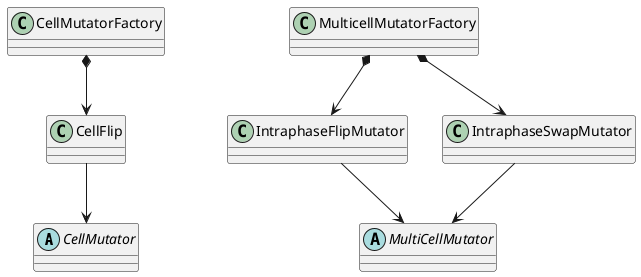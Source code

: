 @startuml

abstract class CellMutator
class CellFlip
class CellMutatorFactory

CellFlip --> CellMutator
CellMutatorFactory *--> CellFlip

abstract class MultiCellMutator
class IntraphaseFlipMutator
class IntraphaseSwapMutator
class MulticellMutatorFactory

IntraphaseFlipMutator --> MultiCellMutator
IntraphaseSwapMutator --> MultiCellMutator
MulticellMutatorFactory *--> IntraphaseFlipMutator
MulticellMutatorFactory *--> IntraphaseSwapMutator

@enduml